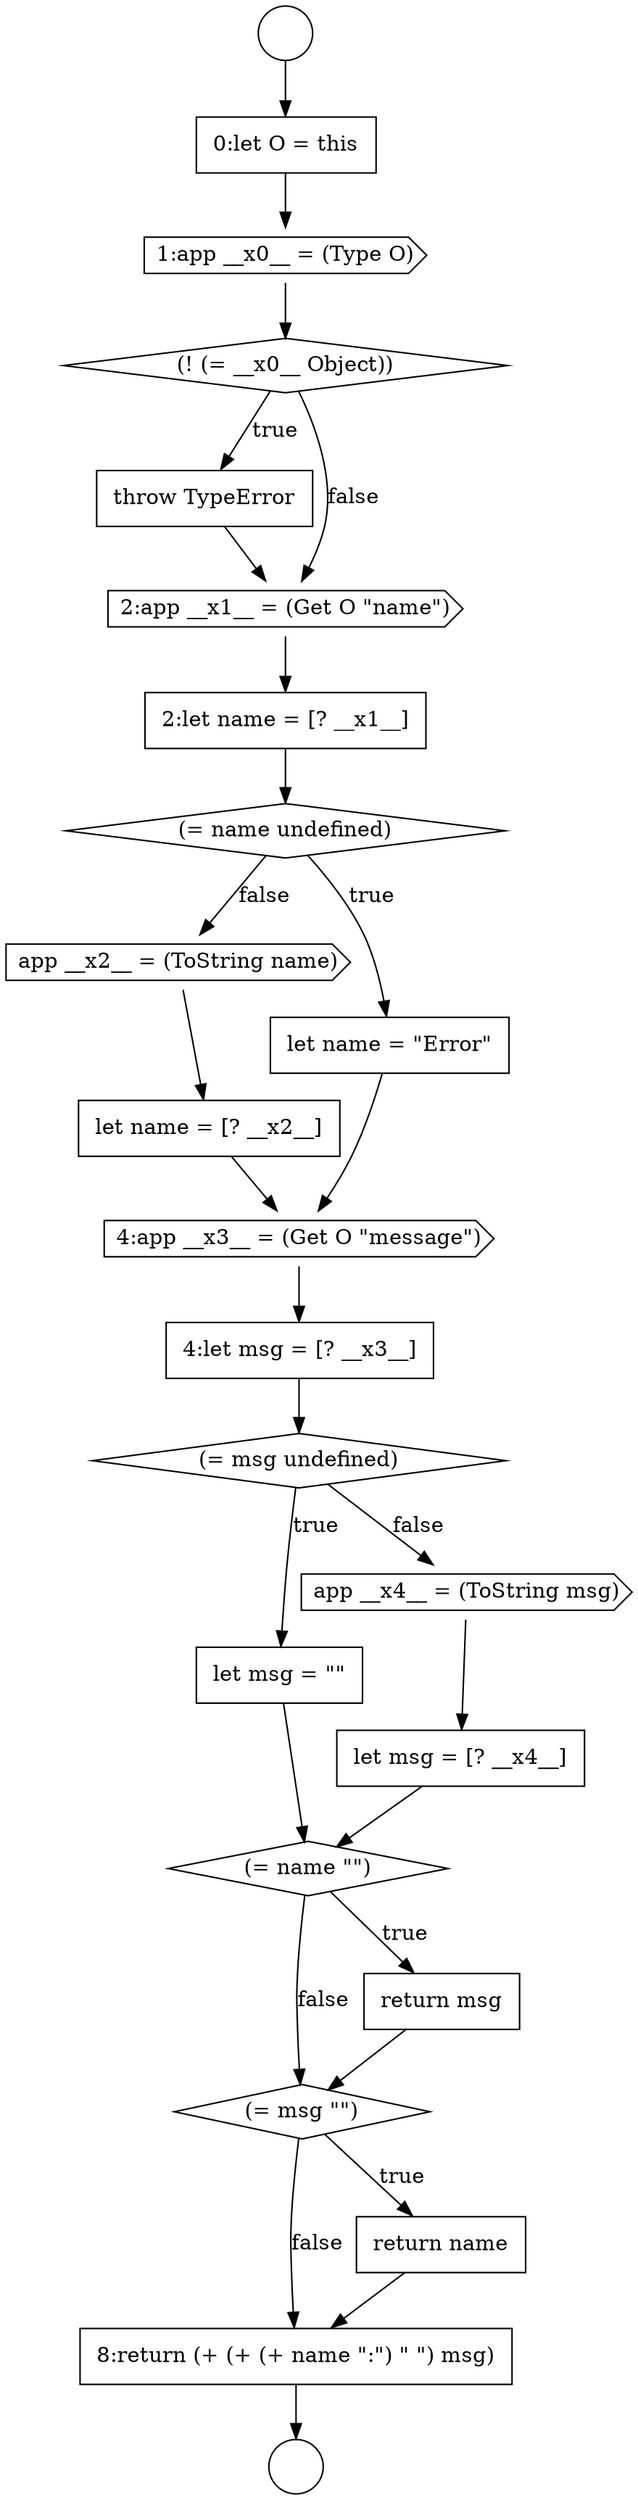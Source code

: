 digraph {
  node11763 [shape=cds, label=<<font color="black">1:app __x0__ = (Type O)</font>> color="black" fillcolor="white" style=filled]
  node11760 [shape=circle label=" " color="black" fillcolor="white" style=filled]
  node11773 [shape=none, margin=0, label=<<font color="black">
    <table border="0" cellborder="1" cellspacing="0" cellpadding="10">
      <tr><td align="left">4:let msg = [? __x3__]</td></tr>
    </table>
  </font>> color="black" fillcolor="white" style=filled]
  node11778 [shape=diamond, label=<<font color="black">(= name &quot;&quot;)</font>> color="black" fillcolor="white" style=filled]
  node11762 [shape=none, margin=0, label=<<font color="black">
    <table border="0" cellborder="1" cellspacing="0" cellpadding="10">
      <tr><td align="left">0:let O = this</td></tr>
    </table>
  </font>> color="black" fillcolor="white" style=filled]
  node11765 [shape=none, margin=0, label=<<font color="black">
    <table border="0" cellborder="1" cellspacing="0" cellpadding="10">
      <tr><td align="left">throw TypeError</td></tr>
    </table>
  </font>> color="black" fillcolor="white" style=filled]
  node11771 [shape=none, margin=0, label=<<font color="black">
    <table border="0" cellborder="1" cellspacing="0" cellpadding="10">
      <tr><td align="left">let name = [? __x2__]</td></tr>
    </table>
  </font>> color="black" fillcolor="white" style=filled]
  node11770 [shape=cds, label=<<font color="black">app __x2__ = (ToString name)</font>> color="black" fillcolor="white" style=filled]
  node11764 [shape=diamond, label=<<font color="black">(! (= __x0__ Object))</font>> color="black" fillcolor="white" style=filled]
  node11768 [shape=diamond, label=<<font color="black">(= name undefined)</font>> color="black" fillcolor="white" style=filled]
  node11766 [shape=cds, label=<<font color="black">2:app __x1__ = (Get O &quot;name&quot;)</font>> color="black" fillcolor="white" style=filled]
  node11782 [shape=none, margin=0, label=<<font color="black">
    <table border="0" cellborder="1" cellspacing="0" cellpadding="10">
      <tr><td align="left">8:return (+ (+ (+ name &quot;:&quot;) &quot; &quot;) msg)</td></tr>
    </table>
  </font>> color="black" fillcolor="white" style=filled]
  node11774 [shape=diamond, label=<<font color="black">(= msg undefined)</font>> color="black" fillcolor="white" style=filled]
  node11777 [shape=none, margin=0, label=<<font color="black">
    <table border="0" cellborder="1" cellspacing="0" cellpadding="10">
      <tr><td align="left">let msg = [? __x4__]</td></tr>
    </table>
  </font>> color="black" fillcolor="white" style=filled]
  node11769 [shape=none, margin=0, label=<<font color="black">
    <table border="0" cellborder="1" cellspacing="0" cellpadding="10">
      <tr><td align="left">let name = &quot;Error&quot;</td></tr>
    </table>
  </font>> color="black" fillcolor="white" style=filled]
  node11767 [shape=none, margin=0, label=<<font color="black">
    <table border="0" cellborder="1" cellspacing="0" cellpadding="10">
      <tr><td align="left">2:let name = [? __x1__]</td></tr>
    </table>
  </font>> color="black" fillcolor="white" style=filled]
  node11761 [shape=circle label=" " color="black" fillcolor="white" style=filled]
  node11775 [shape=none, margin=0, label=<<font color="black">
    <table border="0" cellborder="1" cellspacing="0" cellpadding="10">
      <tr><td align="left">let msg = &quot;&quot;</td></tr>
    </table>
  </font>> color="black" fillcolor="white" style=filled]
  node11781 [shape=none, margin=0, label=<<font color="black">
    <table border="0" cellborder="1" cellspacing="0" cellpadding="10">
      <tr><td align="left">return name</td></tr>
    </table>
  </font>> color="black" fillcolor="white" style=filled]
  node11780 [shape=diamond, label=<<font color="black">(= msg &quot;&quot;)</font>> color="black" fillcolor="white" style=filled]
  node11772 [shape=cds, label=<<font color="black">4:app __x3__ = (Get O &quot;message&quot;)</font>> color="black" fillcolor="white" style=filled]
  node11779 [shape=none, margin=0, label=<<font color="black">
    <table border="0" cellborder="1" cellspacing="0" cellpadding="10">
      <tr><td align="left">return msg</td></tr>
    </table>
  </font>> color="black" fillcolor="white" style=filled]
  node11776 [shape=cds, label=<<font color="black">app __x4__ = (ToString msg)</font>> color="black" fillcolor="white" style=filled]
  node11764 -> node11765 [label=<<font color="black">true</font>> color="black"]
  node11764 -> node11766 [label=<<font color="black">false</font>> color="black"]
  node11776 -> node11777 [ color="black"]
  node11769 -> node11772 [ color="black"]
  node11778 -> node11779 [label=<<font color="black">true</font>> color="black"]
  node11778 -> node11780 [label=<<font color="black">false</font>> color="black"]
  node11782 -> node11761 [ color="black"]
  node11762 -> node11763 [ color="black"]
  node11779 -> node11780 [ color="black"]
  node11760 -> node11762 [ color="black"]
  node11768 -> node11769 [label=<<font color="black">true</font>> color="black"]
  node11768 -> node11770 [label=<<font color="black">false</font>> color="black"]
  node11777 -> node11778 [ color="black"]
  node11780 -> node11781 [label=<<font color="black">true</font>> color="black"]
  node11780 -> node11782 [label=<<font color="black">false</font>> color="black"]
  node11766 -> node11767 [ color="black"]
  node11770 -> node11771 [ color="black"]
  node11774 -> node11775 [label=<<font color="black">true</font>> color="black"]
  node11774 -> node11776 [label=<<font color="black">false</font>> color="black"]
  node11773 -> node11774 [ color="black"]
  node11765 -> node11766 [ color="black"]
  node11771 -> node11772 [ color="black"]
  node11781 -> node11782 [ color="black"]
  node11775 -> node11778 [ color="black"]
  node11763 -> node11764 [ color="black"]
  node11767 -> node11768 [ color="black"]
  node11772 -> node11773 [ color="black"]
}
